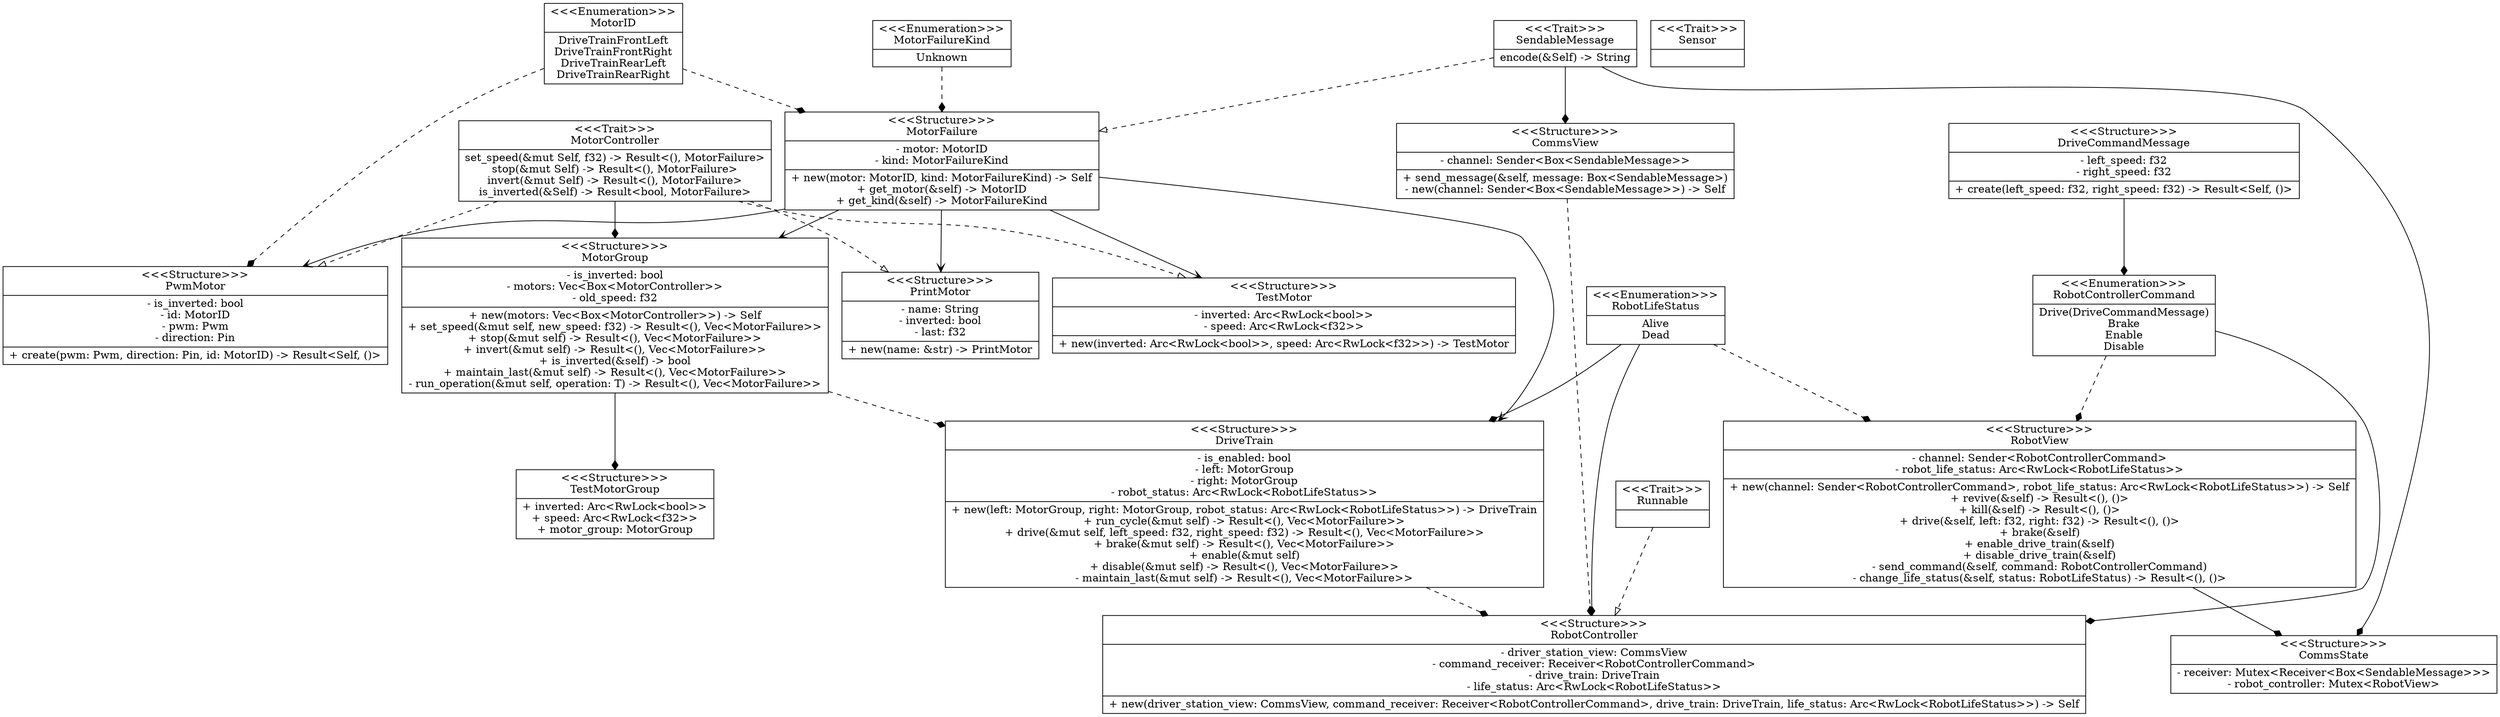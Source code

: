digraph ml {
    ndMotorID[label="{&lt;&lt;&lt;Enumeration&gt;&gt;&gt;\nMotorID|DriveTrainFrontLeft\nDriveTrainFrontRight\nDriveTrainRearLeft\nDriveTrainRearRight}"][shape="record"];
    ndMotorFailureKind[label="{&lt;&lt;&lt;Enumeration&gt;&gt;&gt;\nMotorFailureKind|Unknown}"][shape="record"];
    ndMotorController[label="{&lt;&lt;&lt;Trait&gt;&gt;&gt;\nMotorController|set_speed(&amp;mut Self, f32) -&gt; Result&lt;(), MotorFailure&gt;\nstop(&amp;mut Self) -&gt; Result&lt;(), MotorFailure&gt;\ninvert(&amp;mut Self) -&gt; Result&lt;(), MotorFailure&gt;\nis_inverted(&amp;Self) -&gt; Result&lt;bool, MotorFailure&gt;}"][shape="record"];
    ndMotorFailure[label="{&lt;&lt;&lt;Structure&gt;&gt;&gt;\nMotorFailure|- motor: MotorID\n- kind: MotorFailureKind|+ new(motor: MotorID, kind: MotorFailureKind) -&gt; Self\n+ get_motor(&amp;self) -&gt; MotorID\n+ get_kind(&amp;self) -&gt; MotorFailureKind}"][shape="record"];
    ndTestMotor[label="{&lt;&lt;&lt;Structure&gt;&gt;&gt;\nTestMotor|- inverted: Arc&lt;RwLock&lt;bool&gt;&gt;\n- speed: Arc&lt;RwLock&lt;f32&gt;&gt;|+ new(inverted: Arc&lt;RwLock&lt;bool&gt;&gt;, speed: Arc&lt;RwLock&lt;f32&gt;&gt;) -&gt; TestMotor}"][shape="record"];
    ndPwmMotor[label="{&lt;&lt;&lt;Structure&gt;&gt;&gt;\nPwmMotor|- is_inverted: bool\n- id: MotorID\n- pwm: Pwm\n- direction: Pin|+ create(pwm: Pwm, direction: Pin, id: MotorID) -&gt; Result&lt;Self, ()&gt;}"][shape="record"];
    ndMotorGroup[label="{&lt;&lt;&lt;Structure&gt;&gt;&gt;\nMotorGroup|- is_inverted: bool\n- motors: Vec&lt;Box&lt;MotorController&gt;&gt;\n- old_speed: f32|+ new(motors: Vec&lt;Box&lt;MotorController&gt;&gt;) -&gt; Self\n+ set_speed(&amp;mut self, new_speed: f32) -&gt; Result&lt;(), Vec&lt;MotorFailure&gt;&gt;\n+ stop(&amp;mut self) -&gt; Result&lt;(), Vec&lt;MotorFailure&gt;&gt;\n+ invert(&amp;mut self) -&gt; Result&lt;(), Vec&lt;MotorFailure&gt;&gt;\n+ is_inverted(&amp;self) -&gt; bool\n+ maintain_last(&amp;mut self) -&gt; Result&lt;(), Vec&lt;MotorFailure&gt;&gt;\n- run_operation(&amp;mut self, operation: T) -&gt; Result&lt;(), Vec&lt;MotorFailure&gt;&gt;}"][shape="record"];
    ndTestMotorGroup[label="{&lt;&lt;&lt;Structure&gt;&gt;&gt;\nTestMotorGroup|+ inverted: Arc&lt;RwLock&lt;bool&gt;&gt;\n+ speed: Arc&lt;RwLock&lt;f32&gt;&gt;\n+ motor_group: MotorGroup}"][shape="record"];
    ndPrintMotor[label="{&lt;&lt;&lt;Structure&gt;&gt;&gt;\nPrintMotor|- name: String\n- inverted: bool\n- last: f32|+ new(name: &amp;str) -&gt; PrintMotor}"][shape="record"];
    ndSensor[label="{&lt;&lt;&lt;Trait&gt;&gt;&gt;\nSensor|}"][shape="record"];
    ndRobotLifeStatus[label="{&lt;&lt;&lt;Enumeration&gt;&gt;&gt;\nRobotLifeStatus|Alive\nDead}"][shape="record"];
    ndRobotControllerCommand[label="{&lt;&lt;&lt;Enumeration&gt;&gt;&gt;\nRobotControllerCommand|Drive(DriveCommandMessage)\nBrake\nEnable\nDisable}"][shape="record"];
    ndRobotView[label="{&lt;&lt;&lt;Structure&gt;&gt;&gt;\nRobotView|- channel: Sender&lt;RobotControllerCommand&gt;\n- robot_life_status: Arc&lt;RwLock&lt;RobotLifeStatus&gt;&gt;|+ new(channel: Sender&lt;RobotControllerCommand&gt;, robot_life_status: Arc&lt;RwLock&lt;RobotLifeStatus&gt;&gt;) -&gt; Self\n+ revive(&amp;self) -&gt; Result&lt;(), ()&gt;\n+ kill(&amp;self) -&gt; Result&lt;(), ()&gt;\n+ drive(&amp;self, left: f32, right: f32) -&gt; Result&lt;(), ()&gt;\n+ brake(&amp;self)\n+ enable_drive_train(&amp;self)\n+ disable_drive_train(&amp;self)\n- send_command(&amp;self, command: RobotControllerCommand)\n- change_life_status(&amp;self, status: RobotLifeStatus) -&gt; Result&lt;(), ()&gt;}"][shape="record"];
    ndDriveCommandMessage[label="{&lt;&lt;&lt;Structure&gt;&gt;&gt;\nDriveCommandMessage|- left_speed: f32\n- right_speed: f32|+ create(left_speed: f32, right_speed: f32) -&gt; Result&lt;Self, ()&gt;}"][shape="record"];
    ndDriveTrain[label="{&lt;&lt;&lt;Structure&gt;&gt;&gt;\nDriveTrain|- is_enabled: bool\n- left: MotorGroup\n- right: MotorGroup\n- robot_status: Arc&lt;RwLock&lt;RobotLifeStatus&gt;&gt;|+ new(left: MotorGroup, right: MotorGroup, robot_status: Arc&lt;RwLock&lt;RobotLifeStatus&gt;&gt;) -&gt; DriveTrain\n+ run_cycle(&amp;mut self) -&gt; Result&lt;(), Vec&lt;MotorFailure&gt;&gt;\n+ drive(&amp;mut self, left_speed: f32, right_speed: f32) -&gt; Result&lt;(), Vec&lt;MotorFailure&gt;&gt;\n+ brake(&amp;mut self) -&gt; Result&lt;(), Vec&lt;MotorFailure&gt;&gt;\n+ enable(&amp;mut self)\n+ disable(&amp;mut self) -&gt; Result&lt;(), Vec&lt;MotorFailure&gt;&gt;\n- maintain_last(&amp;mut self) -&gt; Result&lt;(), Vec&lt;MotorFailure&gt;&gt;}"][shape="record"];
    ndTestMotorGroup[label="{&lt;&lt;&lt;Structure&gt;&gt;&gt;\nTestMotorGroup|+ inverted: Arc&lt;RwLock&lt;bool&gt;&gt;\n+ speed: Arc&lt;RwLock&lt;f32&gt;&gt;\n+ motor_group: MotorGroup}"][shape="record"];
    ndRobotController[label="{&lt;&lt;&lt;Structure&gt;&gt;&gt;\nRobotController|- driver_station_view: CommsView\n- command_receiver: Receiver&lt;RobotControllerCommand&gt;\n- drive_train: DriveTrain\n- life_status: Arc&lt;RwLock&lt;RobotLifeStatus&gt;&gt;|+ new(driver_station_view: CommsView, command_receiver: Receiver&lt;RobotControllerCommand&gt;, drive_train: DriveTrain, life_status: Arc&lt;RwLock&lt;RobotLifeStatus&gt;&gt;) -&gt; Self}"][shape="record"];
    ndSendableMessage[label="{&lt;&lt;&lt;Trait&gt;&gt;&gt;\nSendableMessage|encode(&amp;Self) -&gt; String}"][shape="record"];
    ndCommsView[label="{&lt;&lt;&lt;Structure&gt;&gt;&gt;\nCommsView|- channel: Sender&lt;Box&lt;SendableMessage&gt;&gt;|+ send_message(&amp;self, message: Box&lt;SendableMessage&gt;)\n- new(channel: Sender&lt;Box&lt;SendableMessage&gt;&gt;) -&gt; Self}"][shape="record"];
    ndCommsState[label="{&lt;&lt;&lt;Structure&gt;&gt;&gt;\nCommsState|- receiver: Mutex&lt;Receiver&lt;Box&lt;SendableMessage&gt;&gt;&gt;\n- robot_controller: Mutex&lt;RobotView&gt;}"][shape="record"];
    ndRunnable[label="{&lt;&lt;&lt;Trait&gt;&gt;&gt;\nRunnable|}"][shape="record"];
    ndMotorID -> ndMotorFailure[label=""][style="dashed"][arrowhead="diamond"];
    ndMotorID -> ndPwmMotor[label=""][style="dashed"][arrowhead="diamond"];
    ndMotorFailureKind -> ndMotorFailure[label=""][style="dashed"][arrowhead="diamond"];
    ndMotorController -> ndTestMotor[label=""][style="dashed"][arrowhead="onormal"];
    ndMotorController -> ndPwmMotor[label=""][style="dashed"][arrowhead="onormal"];
    ndMotorController -> ndMotorGroup[label=""][arrowhead="diamond"];
    ndMotorController -> ndPrintMotor[label=""][style="dashed"][arrowhead="onormal"];
    ndMotorFailure -> ndTestMotor[label=""][arrowhead="vee"];
    ndMotorFailure -> ndPwmMotor[label=""][arrowhead="vee"];
    ndMotorFailure -> ndMotorGroup[label=""][arrowhead="vee"];
    ndMotorFailure -> ndPrintMotor[label=""][arrowhead="vee"];
    ndMotorFailure -> ndDriveTrain[label=""][arrowhead="vee"];
    ndMotorGroup -> ndTestMotorGroup[label=""][arrowhead="diamond"];
    ndMotorGroup -> ndDriveTrain[label=""][style="dashed"][arrowhead="diamond"];
    ndRobotLifeStatus -> ndRobotView[label=""][style="dashed"][arrowhead="diamond"];
    ndRobotLifeStatus -> ndDriveTrain[label=""][arrowhead="diamond"];
    ndRobotLifeStatus -> ndRobotController[label=""][arrowhead="diamond"];
    ndRobotControllerCommand -> ndRobotView[label=""][style="dashed"][arrowhead="diamond"];
    ndRobotControllerCommand -> ndRobotController[label=""][arrowhead="diamond"];
    ndRobotView -> ndCommsState[label=""][arrowhead="diamond"];
    ndDriveCommandMessage -> ndRobotControllerCommand[label=""][arrowhead="diamond"];
    ndDriveTrain -> ndRobotController[label=""][style="dashed"][arrowhead="diamond"];
    ndSendableMessage -> ndMotorFailure[label=""][style="dashed"][arrowhead="onormal"];
    ndSendableMessage -> ndCommsView[label=""][arrowhead="diamond"];
    ndSendableMessage -> ndCommsState[label=""][arrowhead="diamond"];
    ndCommsView -> ndRobotController[label=""][style="dashed"][arrowhead="diamond"];
    ndRunnable -> ndRobotController[label=""][style="dashed"][arrowhead="onormal"];
}
